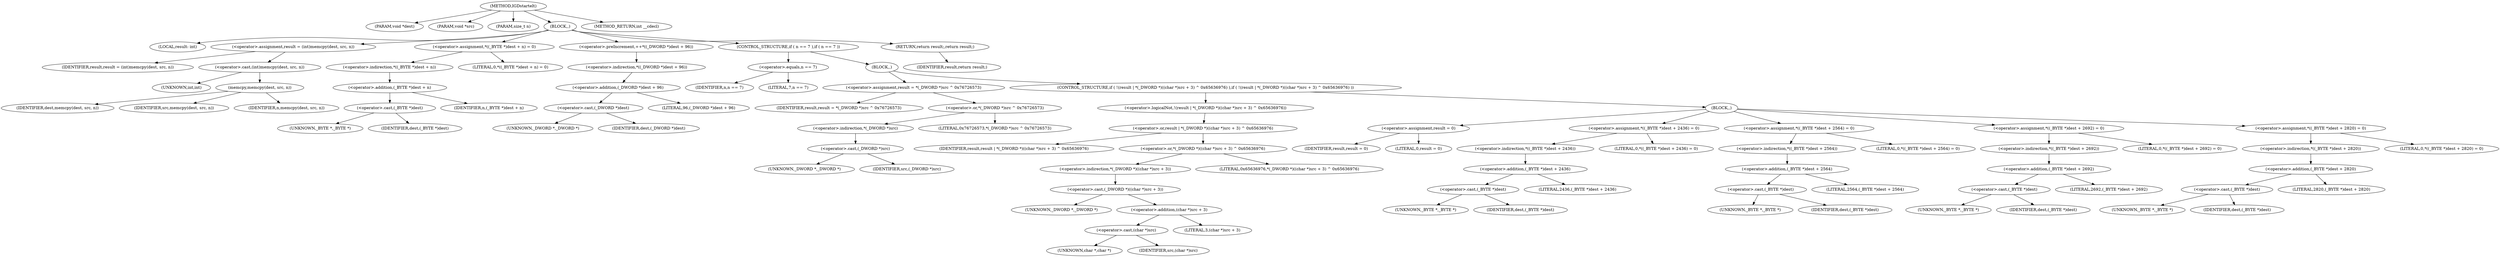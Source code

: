 digraph IGDstartelt {  
"1000102" [label = "(METHOD,IGDstartelt)" ]
"1000103" [label = "(PARAM,void *dest)" ]
"1000104" [label = "(PARAM,void *src)" ]
"1000105" [label = "(PARAM,size_t n)" ]
"1000106" [label = "(BLOCK,,)" ]
"1000107" [label = "(LOCAL,result: int)" ]
"1000108" [label = "(<operator>.assignment,result = (int)memcpy(dest, src, n))" ]
"1000109" [label = "(IDENTIFIER,result,result = (int)memcpy(dest, src, n))" ]
"1000110" [label = "(<operator>.cast,(int)memcpy(dest, src, n))" ]
"1000111" [label = "(UNKNOWN,int,int)" ]
"1000112" [label = "(memcpy,memcpy(dest, src, n))" ]
"1000113" [label = "(IDENTIFIER,dest,memcpy(dest, src, n))" ]
"1000114" [label = "(IDENTIFIER,src,memcpy(dest, src, n))" ]
"1000115" [label = "(IDENTIFIER,n,memcpy(dest, src, n))" ]
"1000116" [label = "(<operator>.assignment,*((_BYTE *)dest + n) = 0)" ]
"1000117" [label = "(<operator>.indirection,*((_BYTE *)dest + n))" ]
"1000118" [label = "(<operator>.addition,(_BYTE *)dest + n)" ]
"1000119" [label = "(<operator>.cast,(_BYTE *)dest)" ]
"1000120" [label = "(UNKNOWN,_BYTE *,_BYTE *)" ]
"1000121" [label = "(IDENTIFIER,dest,(_BYTE *)dest)" ]
"1000122" [label = "(IDENTIFIER,n,(_BYTE *)dest + n)" ]
"1000123" [label = "(LITERAL,0,*((_BYTE *)dest + n) = 0)" ]
"1000124" [label = "(<operator>.preIncrement,++*((_DWORD *)dest + 96))" ]
"1000125" [label = "(<operator>.indirection,*((_DWORD *)dest + 96))" ]
"1000126" [label = "(<operator>.addition,(_DWORD *)dest + 96)" ]
"1000127" [label = "(<operator>.cast,(_DWORD *)dest)" ]
"1000128" [label = "(UNKNOWN,_DWORD *,_DWORD *)" ]
"1000129" [label = "(IDENTIFIER,dest,(_DWORD *)dest)" ]
"1000130" [label = "(LITERAL,96,(_DWORD *)dest + 96)" ]
"1000131" [label = "(CONTROL_STRUCTURE,if ( n == 7 ),if ( n == 7 ))" ]
"1000132" [label = "(<operator>.equals,n == 7)" ]
"1000133" [label = "(IDENTIFIER,n,n == 7)" ]
"1000134" [label = "(LITERAL,7,n == 7)" ]
"1000135" [label = "(BLOCK,,)" ]
"1000136" [label = "(<operator>.assignment,result = *(_DWORD *)src ^ 0x76726573)" ]
"1000137" [label = "(IDENTIFIER,result,result = *(_DWORD *)src ^ 0x76726573)" ]
"1000138" [label = "(<operator>.or,*(_DWORD *)src ^ 0x76726573)" ]
"1000139" [label = "(<operator>.indirection,*(_DWORD *)src)" ]
"1000140" [label = "(<operator>.cast,(_DWORD *)src)" ]
"1000141" [label = "(UNKNOWN,_DWORD *,_DWORD *)" ]
"1000142" [label = "(IDENTIFIER,src,(_DWORD *)src)" ]
"1000143" [label = "(LITERAL,0x76726573,*(_DWORD *)src ^ 0x76726573)" ]
"1000144" [label = "(CONTROL_STRUCTURE,if ( !(result | *(_DWORD *)((char *)src + 3) ^ 0x65636976) ),if ( !(result | *(_DWORD *)((char *)src + 3) ^ 0x65636976) ))" ]
"1000145" [label = "(<operator>.logicalNot,!(result | *(_DWORD *)((char *)src + 3) ^ 0x65636976))" ]
"1000146" [label = "(<operator>.or,result | *(_DWORD *)((char *)src + 3) ^ 0x65636976)" ]
"1000147" [label = "(IDENTIFIER,result,result | *(_DWORD *)((char *)src + 3) ^ 0x65636976)" ]
"1000148" [label = "(<operator>.or,*(_DWORD *)((char *)src + 3) ^ 0x65636976)" ]
"1000149" [label = "(<operator>.indirection,*(_DWORD *)((char *)src + 3))" ]
"1000150" [label = "(<operator>.cast,(_DWORD *)((char *)src + 3))" ]
"1000151" [label = "(UNKNOWN,_DWORD *,_DWORD *)" ]
"1000152" [label = "(<operator>.addition,(char *)src + 3)" ]
"1000153" [label = "(<operator>.cast,(char *)src)" ]
"1000154" [label = "(UNKNOWN,char *,char *)" ]
"1000155" [label = "(IDENTIFIER,src,(char *)src)" ]
"1000156" [label = "(LITERAL,3,(char *)src + 3)" ]
"1000157" [label = "(LITERAL,0x65636976,*(_DWORD *)((char *)src + 3) ^ 0x65636976)" ]
"1000158" [label = "(BLOCK,,)" ]
"1000159" [label = "(<operator>.assignment,result = 0)" ]
"1000160" [label = "(IDENTIFIER,result,result = 0)" ]
"1000161" [label = "(LITERAL,0,result = 0)" ]
"1000162" [label = "(<operator>.assignment,*((_BYTE *)dest + 2436) = 0)" ]
"1000163" [label = "(<operator>.indirection,*((_BYTE *)dest + 2436))" ]
"1000164" [label = "(<operator>.addition,(_BYTE *)dest + 2436)" ]
"1000165" [label = "(<operator>.cast,(_BYTE *)dest)" ]
"1000166" [label = "(UNKNOWN,_BYTE *,_BYTE *)" ]
"1000167" [label = "(IDENTIFIER,dest,(_BYTE *)dest)" ]
"1000168" [label = "(LITERAL,2436,(_BYTE *)dest + 2436)" ]
"1000169" [label = "(LITERAL,0,*((_BYTE *)dest + 2436) = 0)" ]
"1000170" [label = "(<operator>.assignment,*((_BYTE *)dest + 2564) = 0)" ]
"1000171" [label = "(<operator>.indirection,*((_BYTE *)dest + 2564))" ]
"1000172" [label = "(<operator>.addition,(_BYTE *)dest + 2564)" ]
"1000173" [label = "(<operator>.cast,(_BYTE *)dest)" ]
"1000174" [label = "(UNKNOWN,_BYTE *,_BYTE *)" ]
"1000175" [label = "(IDENTIFIER,dest,(_BYTE *)dest)" ]
"1000176" [label = "(LITERAL,2564,(_BYTE *)dest + 2564)" ]
"1000177" [label = "(LITERAL,0,*((_BYTE *)dest + 2564) = 0)" ]
"1000178" [label = "(<operator>.assignment,*((_BYTE *)dest + 2692) = 0)" ]
"1000179" [label = "(<operator>.indirection,*((_BYTE *)dest + 2692))" ]
"1000180" [label = "(<operator>.addition,(_BYTE *)dest + 2692)" ]
"1000181" [label = "(<operator>.cast,(_BYTE *)dest)" ]
"1000182" [label = "(UNKNOWN,_BYTE *,_BYTE *)" ]
"1000183" [label = "(IDENTIFIER,dest,(_BYTE *)dest)" ]
"1000184" [label = "(LITERAL,2692,(_BYTE *)dest + 2692)" ]
"1000185" [label = "(LITERAL,0,*((_BYTE *)dest + 2692) = 0)" ]
"1000186" [label = "(<operator>.assignment,*((_BYTE *)dest + 2820) = 0)" ]
"1000187" [label = "(<operator>.indirection,*((_BYTE *)dest + 2820))" ]
"1000188" [label = "(<operator>.addition,(_BYTE *)dest + 2820)" ]
"1000189" [label = "(<operator>.cast,(_BYTE *)dest)" ]
"1000190" [label = "(UNKNOWN,_BYTE *,_BYTE *)" ]
"1000191" [label = "(IDENTIFIER,dest,(_BYTE *)dest)" ]
"1000192" [label = "(LITERAL,2820,(_BYTE *)dest + 2820)" ]
"1000193" [label = "(LITERAL,0,*((_BYTE *)dest + 2820) = 0)" ]
"1000194" [label = "(RETURN,return result;,return result;)" ]
"1000195" [label = "(IDENTIFIER,result,return result;)" ]
"1000196" [label = "(METHOD_RETURN,int __cdecl)" ]
  "1000102" -> "1000103" 
  "1000102" -> "1000104" 
  "1000102" -> "1000105" 
  "1000102" -> "1000106" 
  "1000102" -> "1000196" 
  "1000106" -> "1000107" 
  "1000106" -> "1000108" 
  "1000106" -> "1000116" 
  "1000106" -> "1000124" 
  "1000106" -> "1000131" 
  "1000106" -> "1000194" 
  "1000108" -> "1000109" 
  "1000108" -> "1000110" 
  "1000110" -> "1000111" 
  "1000110" -> "1000112" 
  "1000112" -> "1000113" 
  "1000112" -> "1000114" 
  "1000112" -> "1000115" 
  "1000116" -> "1000117" 
  "1000116" -> "1000123" 
  "1000117" -> "1000118" 
  "1000118" -> "1000119" 
  "1000118" -> "1000122" 
  "1000119" -> "1000120" 
  "1000119" -> "1000121" 
  "1000124" -> "1000125" 
  "1000125" -> "1000126" 
  "1000126" -> "1000127" 
  "1000126" -> "1000130" 
  "1000127" -> "1000128" 
  "1000127" -> "1000129" 
  "1000131" -> "1000132" 
  "1000131" -> "1000135" 
  "1000132" -> "1000133" 
  "1000132" -> "1000134" 
  "1000135" -> "1000136" 
  "1000135" -> "1000144" 
  "1000136" -> "1000137" 
  "1000136" -> "1000138" 
  "1000138" -> "1000139" 
  "1000138" -> "1000143" 
  "1000139" -> "1000140" 
  "1000140" -> "1000141" 
  "1000140" -> "1000142" 
  "1000144" -> "1000145" 
  "1000144" -> "1000158" 
  "1000145" -> "1000146" 
  "1000146" -> "1000147" 
  "1000146" -> "1000148" 
  "1000148" -> "1000149" 
  "1000148" -> "1000157" 
  "1000149" -> "1000150" 
  "1000150" -> "1000151" 
  "1000150" -> "1000152" 
  "1000152" -> "1000153" 
  "1000152" -> "1000156" 
  "1000153" -> "1000154" 
  "1000153" -> "1000155" 
  "1000158" -> "1000159" 
  "1000158" -> "1000162" 
  "1000158" -> "1000170" 
  "1000158" -> "1000178" 
  "1000158" -> "1000186" 
  "1000159" -> "1000160" 
  "1000159" -> "1000161" 
  "1000162" -> "1000163" 
  "1000162" -> "1000169" 
  "1000163" -> "1000164" 
  "1000164" -> "1000165" 
  "1000164" -> "1000168" 
  "1000165" -> "1000166" 
  "1000165" -> "1000167" 
  "1000170" -> "1000171" 
  "1000170" -> "1000177" 
  "1000171" -> "1000172" 
  "1000172" -> "1000173" 
  "1000172" -> "1000176" 
  "1000173" -> "1000174" 
  "1000173" -> "1000175" 
  "1000178" -> "1000179" 
  "1000178" -> "1000185" 
  "1000179" -> "1000180" 
  "1000180" -> "1000181" 
  "1000180" -> "1000184" 
  "1000181" -> "1000182" 
  "1000181" -> "1000183" 
  "1000186" -> "1000187" 
  "1000186" -> "1000193" 
  "1000187" -> "1000188" 
  "1000188" -> "1000189" 
  "1000188" -> "1000192" 
  "1000189" -> "1000190" 
  "1000189" -> "1000191" 
  "1000194" -> "1000195" 
}
